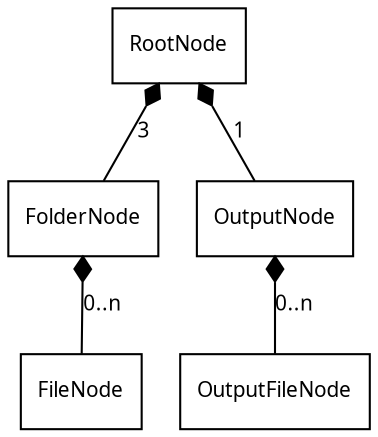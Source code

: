 digraph interfaces_nodes {
	rankdir = BT;
	node [shape = rectangle, fontname = "TeXGyrePagella-Regular", fontsize = 10];
	edge [fontname = "TeXGyrePagella-Regular", fontsize = 10];

	RootNode;
	FolderNode;
	OutputNode;
	FileNode;
	OutputFileNode;

	FolderNode -> RootNode[label = "3", arrowhead = diamond];
	OutputNode -> RootNode[label = "1", arrowhead = diamond];
	FileNode -> FolderNode[label = "0..n", arrowhead = diamond];
	OutputFileNode -> OutputNode[label = "0..n", arrowhead = diamond];
}
